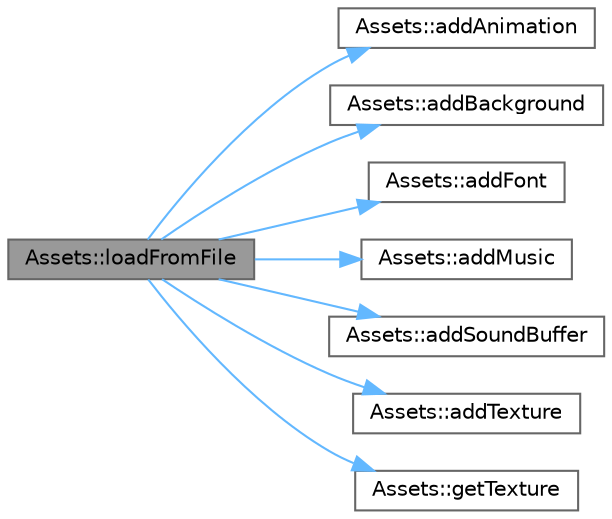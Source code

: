 digraph "Assets::loadFromFile"
{
 // LATEX_PDF_SIZE
  bgcolor="transparent";
  edge [fontname=Helvetica,fontsize=10,labelfontname=Helvetica,labelfontsize=10];
  node [fontname=Helvetica,fontsize=10,shape=box,height=0.2,width=0.4];
  rankdir="LR";
  Node1 [id="Node000001",label="Assets::loadFromFile",height=0.2,width=0.4,color="gray40", fillcolor="grey60", style="filled", fontcolor="black",tooltip="method to retrieve all the assets of the game and store them in their respective maps"];
  Node1 -> Node2 [id="edge1_Node000001_Node000002",color="steelblue1",style="solid",tooltip=" "];
  Node2 [id="Node000002",label="Assets::addAnimation",height=0.2,width=0.4,color="grey40", fillcolor="white", style="filled",URL="$class_assets.html#a84caed537de59ad01d5d7061b9b2aa06",tooltip=" "];
  Node1 -> Node3 [id="edge2_Node000001_Node000003",color="steelblue1",style="solid",tooltip=" "];
  Node3 [id="Node000003",label="Assets::addBackground",height=0.2,width=0.4,color="grey40", fillcolor="white", style="filled",URL="$class_assets.html#aa06e54c74c183ce6e577b86dab8fb06f",tooltip=" "];
  Node1 -> Node4 [id="edge3_Node000001_Node000004",color="steelblue1",style="solid",tooltip=" "];
  Node4 [id="Node000004",label="Assets::addFont",height=0.2,width=0.4,color="grey40", fillcolor="white", style="filled",URL="$class_assets.html#a3378e3ae3e66e6395b05869df9dd5262",tooltip=" "];
  Node1 -> Node5 [id="edge4_Node000001_Node000005",color="steelblue1",style="solid",tooltip=" "];
  Node5 [id="Node000005",label="Assets::addMusic",height=0.2,width=0.4,color="grey40", fillcolor="white", style="filled",URL="$class_assets.html#a314c5e6b15285a50cc1debe298887f92",tooltip=" "];
  Node1 -> Node6 [id="edge5_Node000001_Node000006",color="steelblue1",style="solid",tooltip=" "];
  Node6 [id="Node000006",label="Assets::addSoundBuffer",height=0.2,width=0.4,color="grey40", fillcolor="white", style="filled",URL="$class_assets.html#a11cd15f30f4d1c68cc17e254eba69a16",tooltip=" "];
  Node1 -> Node7 [id="edge6_Node000001_Node000007",color="steelblue1",style="solid",tooltip=" "];
  Node7 [id="Node000007",label="Assets::addTexture",height=0.2,width=0.4,color="grey40", fillcolor="white", style="filled",URL="$class_assets.html#ab02c9f34cbb12ec541e2fc94b828df14",tooltip="methods to add different types of assets to their respective assets's maps"];
  Node1 -> Node8 [id="edge7_Node000001_Node000008",color="steelblue1",style="solid",tooltip=" "];
  Node8 [id="Node000008",label="Assets::getTexture",height=0.2,width=0.4,color="grey40", fillcolor="white", style="filled",URL="$class_assets.html#a181004ad24f0fe14ec4d10a284c578c3",tooltip="method to get different types of assets to ther respective assets's maps"];
}
